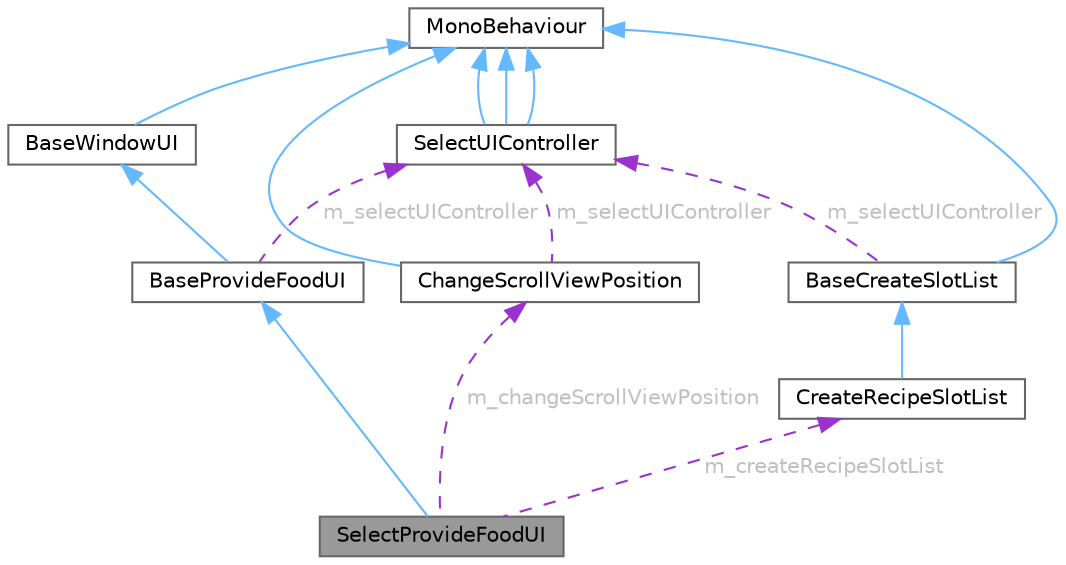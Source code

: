 digraph "SelectProvideFoodUI"
{
 // LATEX_PDF_SIZE
  bgcolor="transparent";
  edge [fontname=Helvetica,fontsize=10,labelfontname=Helvetica,labelfontsize=10];
  node [fontname=Helvetica,fontsize=10,shape=box,height=0.2,width=0.4];
  Node1 [id="Node000001",label="SelectProvideFoodUI",height=0.2,width=0.4,color="gray40", fillcolor="grey60", style="filled", fontcolor="black",tooltip=" "];
  Node2 -> Node1 [id="edge15_Node000001_Node000002",dir="back",color="steelblue1",style="solid",tooltip=" "];
  Node2 [id="Node000002",label="BaseProvideFoodUI",height=0.2,width=0.4,color="gray40", fillcolor="white", style="filled",URL="$class_base_provide_food_u_i.html",tooltip=" "];
  Node3 -> Node2 [id="edge16_Node000002_Node000003",dir="back",color="steelblue1",style="solid",tooltip=" "];
  Node3 [id="Node000003",label="BaseWindowUI",height=0.2,width=0.4,color="gray40", fillcolor="white", style="filled",URL="$class_base_window_u_i.html",tooltip=" "];
  Node4 -> Node3 [id="edge17_Node000003_Node000004",dir="back",color="steelblue1",style="solid",tooltip=" "];
  Node4 [id="Node000004",label="MonoBehaviour",height=0.2,width=0.4,color="gray40", fillcolor="white", style="filled",tooltip=" "];
  Node5 -> Node2 [id="edge18_Node000002_Node000005",dir="back",color="darkorchid3",style="dashed",tooltip=" ",label=" m_selectUIController",fontcolor="grey" ];
  Node5 [id="Node000005",label="SelectUIController",height=0.2,width=0.4,color="gray40", fillcolor="white", style="filled",URL="$class_select_u_i_controller.html",tooltip=" "];
  Node4 -> Node5 [id="edge19_Node000005_Node000004",dir="back",color="steelblue1",style="solid",tooltip=" "];
  Node4 -> Node5 [id="edge20_Node000005_Node000004",dir="back",color="steelblue1",style="solid",tooltip=" "];
  Node4 -> Node5 [id="edge21_Node000005_Node000004",dir="back",color="steelblue1",style="solid",tooltip=" "];
  Node6 -> Node1 [id="edge22_Node000001_Node000006",dir="back",color="darkorchid3",style="dashed",tooltip=" ",label=" m_createRecipeSlotList",fontcolor="grey" ];
  Node6 [id="Node000006",label="CreateRecipeSlotList",height=0.2,width=0.4,color="gray40", fillcolor="white", style="filled",URL="$class_create_recipe_slot_list.html",tooltip=" "];
  Node7 -> Node6 [id="edge23_Node000006_Node000007",dir="back",color="steelblue1",style="solid",tooltip=" "];
  Node7 [id="Node000007",label="BaseCreateSlotList",height=0.2,width=0.4,color="gray40", fillcolor="white", style="filled",URL="$class_base_create_slot_list.html",tooltip=" "];
  Node4 -> Node7 [id="edge24_Node000007_Node000004",dir="back",color="steelblue1",style="solid",tooltip=" "];
  Node5 -> Node7 [id="edge25_Node000007_Node000005",dir="back",color="darkorchid3",style="dashed",tooltip=" ",label=" m_selectUIController",fontcolor="grey" ];
  Node8 -> Node1 [id="edge26_Node000001_Node000008",dir="back",color="darkorchid3",style="dashed",tooltip=" ",label=" m_changeScrollViewPosition",fontcolor="grey" ];
  Node8 [id="Node000008",label="ChangeScrollViewPosition",height=0.2,width=0.4,color="gray40", fillcolor="white", style="filled",URL="$class_change_scroll_view_position.html",tooltip=" "];
  Node4 -> Node8 [id="edge27_Node000008_Node000004",dir="back",color="steelblue1",style="solid",tooltip=" "];
  Node5 -> Node8 [id="edge28_Node000008_Node000005",dir="back",color="darkorchid3",style="dashed",tooltip=" ",label=" m_selectUIController",fontcolor="grey" ];
}
